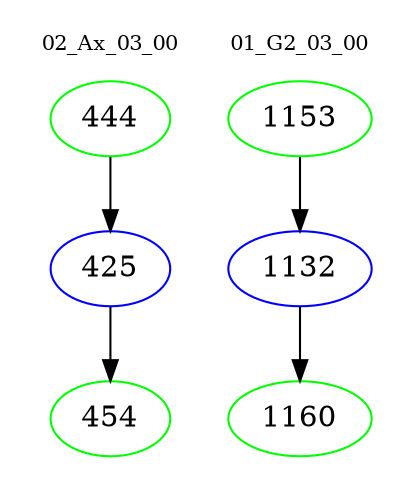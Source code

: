 digraph{
subgraph cluster_0 {
color = white
label = "02_Ax_03_00";
fontsize=10;
T0_444 [label="444", color="green"]
T0_444 -> T0_425 [color="black"]
T0_425 [label="425", color="blue"]
T0_425 -> T0_454 [color="black"]
T0_454 [label="454", color="green"]
}
subgraph cluster_1 {
color = white
label = "01_G2_03_00";
fontsize=10;
T1_1153 [label="1153", color="green"]
T1_1153 -> T1_1132 [color="black"]
T1_1132 [label="1132", color="blue"]
T1_1132 -> T1_1160 [color="black"]
T1_1160 [label="1160", color="green"]
}
}
